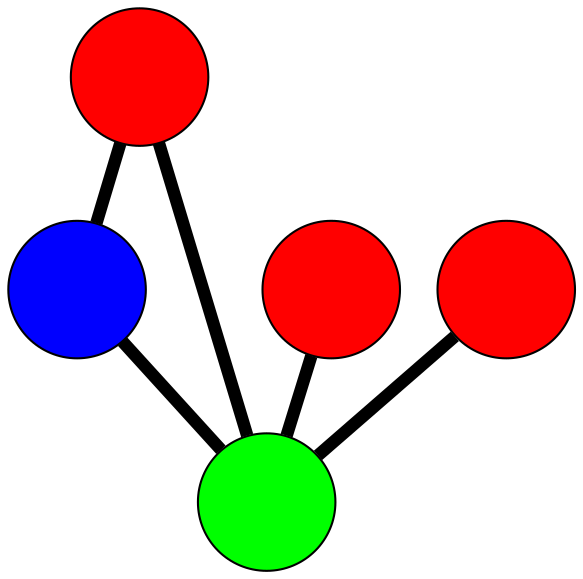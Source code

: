 graph G {
	graph [bb="-111.88,-114.31,125.5,98.334",
		overlap=false,
		sep=0.0,
		splines=true
	];
	node [color=black,
		fixedsize=true,
		fontname="Latin Modern Math",
		fontsize=42,
		height=.92,
		label="\N",
		penwidth=1,
		shape=circle,
		width=.92
	];
	edge [color=black,
		penwidth=6,
		style=bold
	];
	0	 [fillcolor=red,
		height=0.91667,
		label="",
		pos="-55.929,-33.399",
		style=filled,
		width=0.91667];
	3	 [fillcolor=blue,
		height=0.91667,
		label="",
		pos="24.228,65.334",
		style=filled,
		width=0.91667];
	0 -- 3	 [pos="-35.078,-7.7156 -23.296,6.7972 -8.6082,24.889 3.2025,39.436"];
	4	 [fillcolor=green,
		height=0.91667,
		label="",
		pos="18.078,-12.262",
		style=filled,
		width=0.91667];
	0 -- 4	 [pos="-24.114,-24.312 -20.666,-23.327 -17.158,-22.325 -13.71,-21.341"];
	1	 [fillcolor=red,
		height=0.91667,
		label="",
		pos="-78.881,61.632",
		style=filled,
		width=0.91667];
	1 -- 4	 [pos="-52.386,41.44 -38.705,31.014 -22.061,18.329 -8.3843,7.9056"];
	2	 [fillcolor=red,
		height=0.91667,
		label="",
		pos="92.504,-81.306",
		style=filled,
		width=0.91667];
	2 -- 4	 [pos="68.134,-58.698 59.91,-51.069 50.732,-42.554 42.503,-34.92"];
	3 -- 4	 [pos="21.62,32.426 21.318,28.626 21.011,24.749 20.71,20.945"];
}
